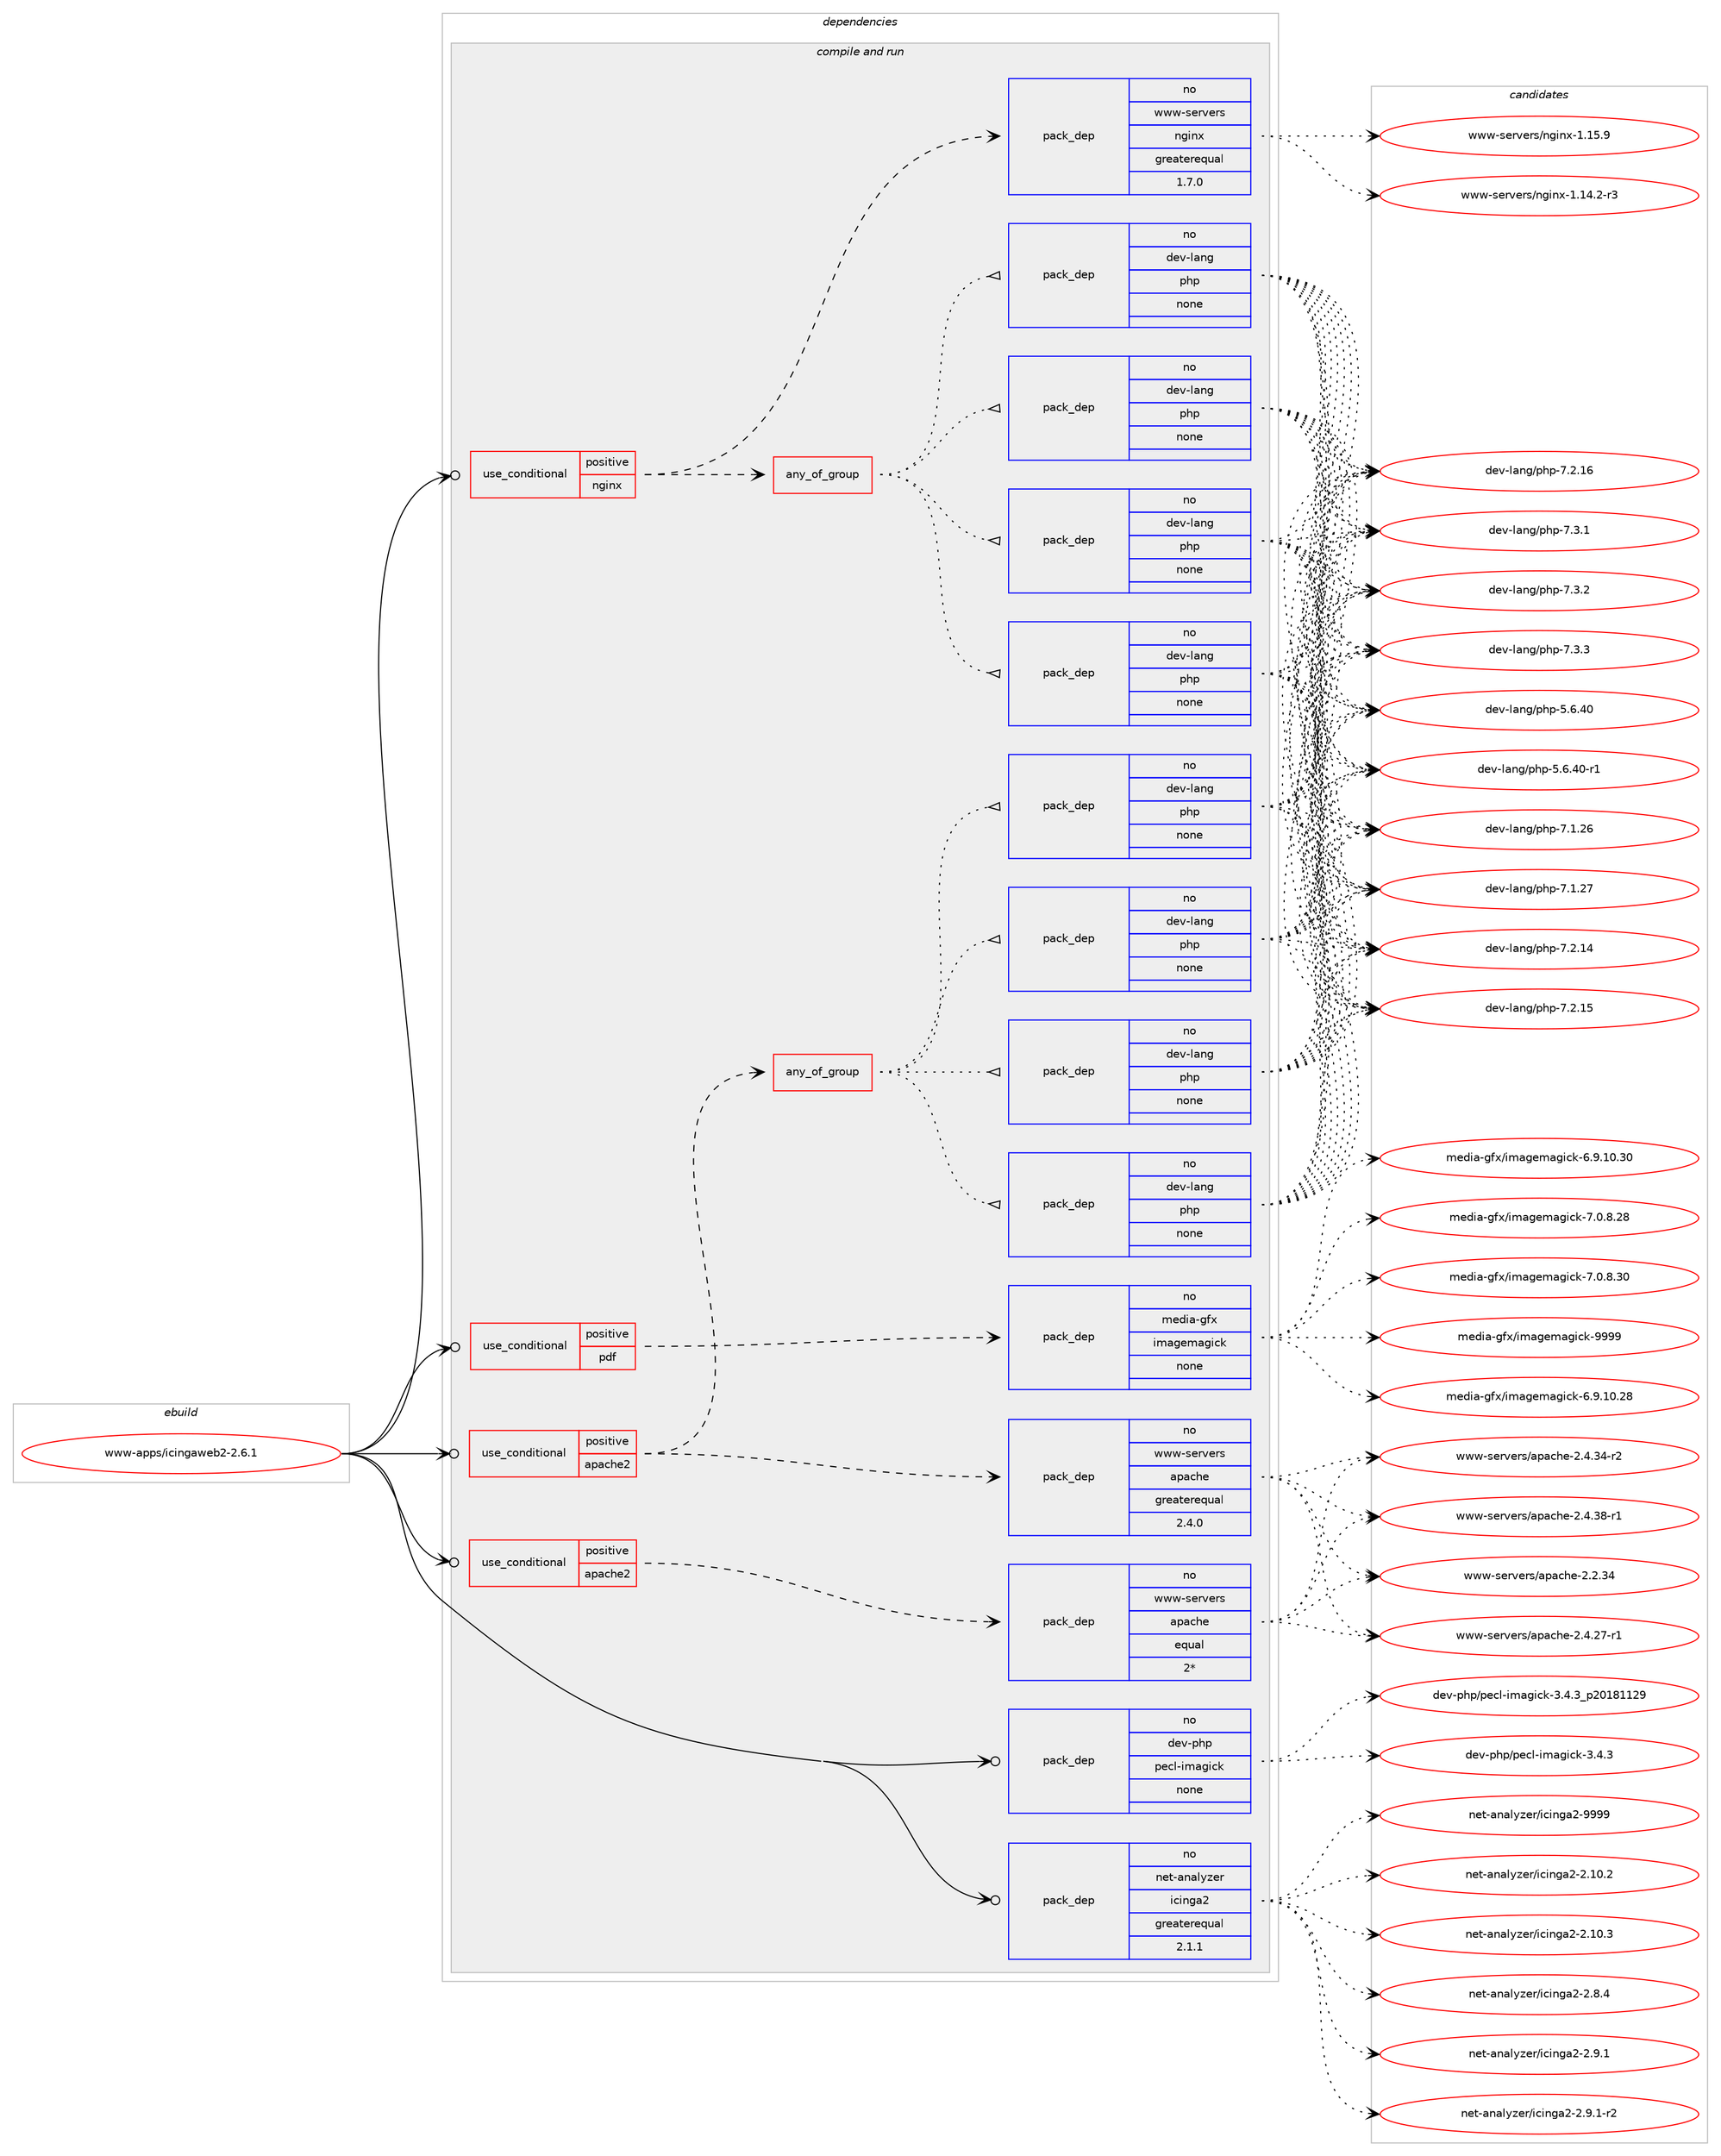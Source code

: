 digraph prolog {

# *************
# Graph options
# *************

newrank=true;
concentrate=true;
compound=true;
graph [rankdir=LR,fontname=Helvetica,fontsize=10,ranksep=1.5];#, ranksep=2.5, nodesep=0.2];
edge  [arrowhead=vee];
node  [fontname=Helvetica,fontsize=10];

# **********
# The ebuild
# **********

subgraph cluster_leftcol {
color=gray;
rank=same;
label=<<i>ebuild</i>>;
id [label="www-apps/icingaweb2-2.6.1", color=red, width=4, href="../www-apps/icingaweb2-2.6.1.svg"];
}

# ****************
# The dependencies
# ****************

subgraph cluster_midcol {
color=gray;
label=<<i>dependencies</i>>;
subgraph cluster_compile {
fillcolor="#eeeeee";
style=filled;
label=<<i>compile</i>>;
}
subgraph cluster_compileandrun {
fillcolor="#eeeeee";
style=filled;
label=<<i>compile and run</i>>;
subgraph cond463006 {
dependency1744721 [label=<<TABLE BORDER="0" CELLBORDER="1" CELLSPACING="0" CELLPADDING="4"><TR><TD ROWSPAN="3" CELLPADDING="10">use_conditional</TD></TR><TR><TD>positive</TD></TR><TR><TD>apache2</TD></TR></TABLE>>, shape=none, color=red];
subgraph pack1252544 {
dependency1744722 [label=<<TABLE BORDER="0" CELLBORDER="1" CELLSPACING="0" CELLPADDING="4" WIDTH="220"><TR><TD ROWSPAN="6" CELLPADDING="30">pack_dep</TD></TR><TR><TD WIDTH="110">no</TD></TR><TR><TD>www-servers</TD></TR><TR><TD>apache</TD></TR><TR><TD>equal</TD></TR><TR><TD>2*</TD></TR></TABLE>>, shape=none, color=blue];
}
dependency1744721:e -> dependency1744722:w [weight=20,style="dashed",arrowhead="vee"];
}
id:e -> dependency1744721:w [weight=20,style="solid",arrowhead="odotvee"];
subgraph cond463007 {
dependency1744723 [label=<<TABLE BORDER="0" CELLBORDER="1" CELLSPACING="0" CELLPADDING="4"><TR><TD ROWSPAN="3" CELLPADDING="10">use_conditional</TD></TR><TR><TD>positive</TD></TR><TR><TD>apache2</TD></TR></TABLE>>, shape=none, color=red];
subgraph pack1252545 {
dependency1744724 [label=<<TABLE BORDER="0" CELLBORDER="1" CELLSPACING="0" CELLPADDING="4" WIDTH="220"><TR><TD ROWSPAN="6" CELLPADDING="30">pack_dep</TD></TR><TR><TD WIDTH="110">no</TD></TR><TR><TD>www-servers</TD></TR><TR><TD>apache</TD></TR><TR><TD>greaterequal</TD></TR><TR><TD>2.4.0</TD></TR></TABLE>>, shape=none, color=blue];
}
dependency1744723:e -> dependency1744724:w [weight=20,style="dashed",arrowhead="vee"];
subgraph any28176 {
dependency1744725 [label=<<TABLE BORDER="0" CELLBORDER="1" CELLSPACING="0" CELLPADDING="4"><TR><TD CELLPADDING="10">any_of_group</TD></TR></TABLE>>, shape=none, color=red];subgraph pack1252546 {
dependency1744726 [label=<<TABLE BORDER="0" CELLBORDER="1" CELLSPACING="0" CELLPADDING="4" WIDTH="220"><TR><TD ROWSPAN="6" CELLPADDING="30">pack_dep</TD></TR><TR><TD WIDTH="110">no</TD></TR><TR><TD>dev-lang</TD></TR><TR><TD>php</TD></TR><TR><TD>none</TD></TR><TR><TD></TD></TR></TABLE>>, shape=none, color=blue];
}
dependency1744725:e -> dependency1744726:w [weight=20,style="dotted",arrowhead="oinv"];
subgraph pack1252547 {
dependency1744727 [label=<<TABLE BORDER="0" CELLBORDER="1" CELLSPACING="0" CELLPADDING="4" WIDTH="220"><TR><TD ROWSPAN="6" CELLPADDING="30">pack_dep</TD></TR><TR><TD WIDTH="110">no</TD></TR><TR><TD>dev-lang</TD></TR><TR><TD>php</TD></TR><TR><TD>none</TD></TR><TR><TD></TD></TR></TABLE>>, shape=none, color=blue];
}
dependency1744725:e -> dependency1744727:w [weight=20,style="dotted",arrowhead="oinv"];
subgraph pack1252548 {
dependency1744728 [label=<<TABLE BORDER="0" CELLBORDER="1" CELLSPACING="0" CELLPADDING="4" WIDTH="220"><TR><TD ROWSPAN="6" CELLPADDING="30">pack_dep</TD></TR><TR><TD WIDTH="110">no</TD></TR><TR><TD>dev-lang</TD></TR><TR><TD>php</TD></TR><TR><TD>none</TD></TR><TR><TD></TD></TR></TABLE>>, shape=none, color=blue];
}
dependency1744725:e -> dependency1744728:w [weight=20,style="dotted",arrowhead="oinv"];
subgraph pack1252549 {
dependency1744729 [label=<<TABLE BORDER="0" CELLBORDER="1" CELLSPACING="0" CELLPADDING="4" WIDTH="220"><TR><TD ROWSPAN="6" CELLPADDING="30">pack_dep</TD></TR><TR><TD WIDTH="110">no</TD></TR><TR><TD>dev-lang</TD></TR><TR><TD>php</TD></TR><TR><TD>none</TD></TR><TR><TD></TD></TR></TABLE>>, shape=none, color=blue];
}
dependency1744725:e -> dependency1744729:w [weight=20,style="dotted",arrowhead="oinv"];
}
dependency1744723:e -> dependency1744725:w [weight=20,style="dashed",arrowhead="vee"];
}
id:e -> dependency1744723:w [weight=20,style="solid",arrowhead="odotvee"];
subgraph cond463008 {
dependency1744730 [label=<<TABLE BORDER="0" CELLBORDER="1" CELLSPACING="0" CELLPADDING="4"><TR><TD ROWSPAN="3" CELLPADDING="10">use_conditional</TD></TR><TR><TD>positive</TD></TR><TR><TD>nginx</TD></TR></TABLE>>, shape=none, color=red];
subgraph pack1252550 {
dependency1744731 [label=<<TABLE BORDER="0" CELLBORDER="1" CELLSPACING="0" CELLPADDING="4" WIDTH="220"><TR><TD ROWSPAN="6" CELLPADDING="30">pack_dep</TD></TR><TR><TD WIDTH="110">no</TD></TR><TR><TD>www-servers</TD></TR><TR><TD>nginx</TD></TR><TR><TD>greaterequal</TD></TR><TR><TD>1.7.0</TD></TR></TABLE>>, shape=none, color=blue];
}
dependency1744730:e -> dependency1744731:w [weight=20,style="dashed",arrowhead="vee"];
subgraph any28177 {
dependency1744732 [label=<<TABLE BORDER="0" CELLBORDER="1" CELLSPACING="0" CELLPADDING="4"><TR><TD CELLPADDING="10">any_of_group</TD></TR></TABLE>>, shape=none, color=red];subgraph pack1252551 {
dependency1744733 [label=<<TABLE BORDER="0" CELLBORDER="1" CELLSPACING="0" CELLPADDING="4" WIDTH="220"><TR><TD ROWSPAN="6" CELLPADDING="30">pack_dep</TD></TR><TR><TD WIDTH="110">no</TD></TR><TR><TD>dev-lang</TD></TR><TR><TD>php</TD></TR><TR><TD>none</TD></TR><TR><TD></TD></TR></TABLE>>, shape=none, color=blue];
}
dependency1744732:e -> dependency1744733:w [weight=20,style="dotted",arrowhead="oinv"];
subgraph pack1252552 {
dependency1744734 [label=<<TABLE BORDER="0" CELLBORDER="1" CELLSPACING="0" CELLPADDING="4" WIDTH="220"><TR><TD ROWSPAN="6" CELLPADDING="30">pack_dep</TD></TR><TR><TD WIDTH="110">no</TD></TR><TR><TD>dev-lang</TD></TR><TR><TD>php</TD></TR><TR><TD>none</TD></TR><TR><TD></TD></TR></TABLE>>, shape=none, color=blue];
}
dependency1744732:e -> dependency1744734:w [weight=20,style="dotted",arrowhead="oinv"];
subgraph pack1252553 {
dependency1744735 [label=<<TABLE BORDER="0" CELLBORDER="1" CELLSPACING="0" CELLPADDING="4" WIDTH="220"><TR><TD ROWSPAN="6" CELLPADDING="30">pack_dep</TD></TR><TR><TD WIDTH="110">no</TD></TR><TR><TD>dev-lang</TD></TR><TR><TD>php</TD></TR><TR><TD>none</TD></TR><TR><TD></TD></TR></TABLE>>, shape=none, color=blue];
}
dependency1744732:e -> dependency1744735:w [weight=20,style="dotted",arrowhead="oinv"];
subgraph pack1252554 {
dependency1744736 [label=<<TABLE BORDER="0" CELLBORDER="1" CELLSPACING="0" CELLPADDING="4" WIDTH="220"><TR><TD ROWSPAN="6" CELLPADDING="30">pack_dep</TD></TR><TR><TD WIDTH="110">no</TD></TR><TR><TD>dev-lang</TD></TR><TR><TD>php</TD></TR><TR><TD>none</TD></TR><TR><TD></TD></TR></TABLE>>, shape=none, color=blue];
}
dependency1744732:e -> dependency1744736:w [weight=20,style="dotted",arrowhead="oinv"];
}
dependency1744730:e -> dependency1744732:w [weight=20,style="dashed",arrowhead="vee"];
}
id:e -> dependency1744730:w [weight=20,style="solid",arrowhead="odotvee"];
subgraph cond463009 {
dependency1744737 [label=<<TABLE BORDER="0" CELLBORDER="1" CELLSPACING="0" CELLPADDING="4"><TR><TD ROWSPAN="3" CELLPADDING="10">use_conditional</TD></TR><TR><TD>positive</TD></TR><TR><TD>pdf</TD></TR></TABLE>>, shape=none, color=red];
subgraph pack1252555 {
dependency1744738 [label=<<TABLE BORDER="0" CELLBORDER="1" CELLSPACING="0" CELLPADDING="4" WIDTH="220"><TR><TD ROWSPAN="6" CELLPADDING="30">pack_dep</TD></TR><TR><TD WIDTH="110">no</TD></TR><TR><TD>media-gfx</TD></TR><TR><TD>imagemagick</TD></TR><TR><TD>none</TD></TR><TR><TD></TD></TR></TABLE>>, shape=none, color=blue];
}
dependency1744737:e -> dependency1744738:w [weight=20,style="dashed",arrowhead="vee"];
}
id:e -> dependency1744737:w [weight=20,style="solid",arrowhead="odotvee"];
subgraph pack1252556 {
dependency1744739 [label=<<TABLE BORDER="0" CELLBORDER="1" CELLSPACING="0" CELLPADDING="4" WIDTH="220"><TR><TD ROWSPAN="6" CELLPADDING="30">pack_dep</TD></TR><TR><TD WIDTH="110">no</TD></TR><TR><TD>dev-php</TD></TR><TR><TD>pecl-imagick</TD></TR><TR><TD>none</TD></TR><TR><TD></TD></TR></TABLE>>, shape=none, color=blue];
}
id:e -> dependency1744739:w [weight=20,style="solid",arrowhead="odotvee"];
subgraph pack1252557 {
dependency1744740 [label=<<TABLE BORDER="0" CELLBORDER="1" CELLSPACING="0" CELLPADDING="4" WIDTH="220"><TR><TD ROWSPAN="6" CELLPADDING="30">pack_dep</TD></TR><TR><TD WIDTH="110">no</TD></TR><TR><TD>net-analyzer</TD></TR><TR><TD>icinga2</TD></TR><TR><TD>greaterequal</TD></TR><TR><TD>2.1.1</TD></TR></TABLE>>, shape=none, color=blue];
}
id:e -> dependency1744740:w [weight=20,style="solid",arrowhead="odotvee"];
}
subgraph cluster_run {
fillcolor="#eeeeee";
style=filled;
label=<<i>run</i>>;
}
}

# **************
# The candidates
# **************

subgraph cluster_choices {
rank=same;
color=gray;
label=<<i>candidates</i>>;

subgraph choice1252544 {
color=black;
nodesep=1;
choice119119119451151011141181011141154797112979910410145504650465152 [label="www-servers/apache-2.2.34", color=red, width=4,href="../www-servers/apache-2.2.34.svg"];
choice1191191194511510111411810111411547971129799104101455046524650554511449 [label="www-servers/apache-2.4.27-r1", color=red, width=4,href="../www-servers/apache-2.4.27-r1.svg"];
choice1191191194511510111411810111411547971129799104101455046524651524511450 [label="www-servers/apache-2.4.34-r2", color=red, width=4,href="../www-servers/apache-2.4.34-r2.svg"];
choice1191191194511510111411810111411547971129799104101455046524651564511449 [label="www-servers/apache-2.4.38-r1", color=red, width=4,href="../www-servers/apache-2.4.38-r1.svg"];
dependency1744722:e -> choice119119119451151011141181011141154797112979910410145504650465152:w [style=dotted,weight="100"];
dependency1744722:e -> choice1191191194511510111411810111411547971129799104101455046524650554511449:w [style=dotted,weight="100"];
dependency1744722:e -> choice1191191194511510111411810111411547971129799104101455046524651524511450:w [style=dotted,weight="100"];
dependency1744722:e -> choice1191191194511510111411810111411547971129799104101455046524651564511449:w [style=dotted,weight="100"];
}
subgraph choice1252545 {
color=black;
nodesep=1;
choice119119119451151011141181011141154797112979910410145504650465152 [label="www-servers/apache-2.2.34", color=red, width=4,href="../www-servers/apache-2.2.34.svg"];
choice1191191194511510111411810111411547971129799104101455046524650554511449 [label="www-servers/apache-2.4.27-r1", color=red, width=4,href="../www-servers/apache-2.4.27-r1.svg"];
choice1191191194511510111411810111411547971129799104101455046524651524511450 [label="www-servers/apache-2.4.34-r2", color=red, width=4,href="../www-servers/apache-2.4.34-r2.svg"];
choice1191191194511510111411810111411547971129799104101455046524651564511449 [label="www-servers/apache-2.4.38-r1", color=red, width=4,href="../www-servers/apache-2.4.38-r1.svg"];
dependency1744724:e -> choice119119119451151011141181011141154797112979910410145504650465152:w [style=dotted,weight="100"];
dependency1744724:e -> choice1191191194511510111411810111411547971129799104101455046524650554511449:w [style=dotted,weight="100"];
dependency1744724:e -> choice1191191194511510111411810111411547971129799104101455046524651524511450:w [style=dotted,weight="100"];
dependency1744724:e -> choice1191191194511510111411810111411547971129799104101455046524651564511449:w [style=dotted,weight="100"];
}
subgraph choice1252546 {
color=black;
nodesep=1;
choice10010111845108971101034711210411245534654465248 [label="dev-lang/php-5.6.40", color=red, width=4,href="../dev-lang/php-5.6.40.svg"];
choice100101118451089711010347112104112455346544652484511449 [label="dev-lang/php-5.6.40-r1", color=red, width=4,href="../dev-lang/php-5.6.40-r1.svg"];
choice10010111845108971101034711210411245554649465054 [label="dev-lang/php-7.1.26", color=red, width=4,href="../dev-lang/php-7.1.26.svg"];
choice10010111845108971101034711210411245554649465055 [label="dev-lang/php-7.1.27", color=red, width=4,href="../dev-lang/php-7.1.27.svg"];
choice10010111845108971101034711210411245554650464952 [label="dev-lang/php-7.2.14", color=red, width=4,href="../dev-lang/php-7.2.14.svg"];
choice10010111845108971101034711210411245554650464953 [label="dev-lang/php-7.2.15", color=red, width=4,href="../dev-lang/php-7.2.15.svg"];
choice10010111845108971101034711210411245554650464954 [label="dev-lang/php-7.2.16", color=red, width=4,href="../dev-lang/php-7.2.16.svg"];
choice100101118451089711010347112104112455546514649 [label="dev-lang/php-7.3.1", color=red, width=4,href="../dev-lang/php-7.3.1.svg"];
choice100101118451089711010347112104112455546514650 [label="dev-lang/php-7.3.2", color=red, width=4,href="../dev-lang/php-7.3.2.svg"];
choice100101118451089711010347112104112455546514651 [label="dev-lang/php-7.3.3", color=red, width=4,href="../dev-lang/php-7.3.3.svg"];
dependency1744726:e -> choice10010111845108971101034711210411245534654465248:w [style=dotted,weight="100"];
dependency1744726:e -> choice100101118451089711010347112104112455346544652484511449:w [style=dotted,weight="100"];
dependency1744726:e -> choice10010111845108971101034711210411245554649465054:w [style=dotted,weight="100"];
dependency1744726:e -> choice10010111845108971101034711210411245554649465055:w [style=dotted,weight="100"];
dependency1744726:e -> choice10010111845108971101034711210411245554650464952:w [style=dotted,weight="100"];
dependency1744726:e -> choice10010111845108971101034711210411245554650464953:w [style=dotted,weight="100"];
dependency1744726:e -> choice10010111845108971101034711210411245554650464954:w [style=dotted,weight="100"];
dependency1744726:e -> choice100101118451089711010347112104112455546514649:w [style=dotted,weight="100"];
dependency1744726:e -> choice100101118451089711010347112104112455546514650:w [style=dotted,weight="100"];
dependency1744726:e -> choice100101118451089711010347112104112455546514651:w [style=dotted,weight="100"];
}
subgraph choice1252547 {
color=black;
nodesep=1;
choice10010111845108971101034711210411245534654465248 [label="dev-lang/php-5.6.40", color=red, width=4,href="../dev-lang/php-5.6.40.svg"];
choice100101118451089711010347112104112455346544652484511449 [label="dev-lang/php-5.6.40-r1", color=red, width=4,href="../dev-lang/php-5.6.40-r1.svg"];
choice10010111845108971101034711210411245554649465054 [label="dev-lang/php-7.1.26", color=red, width=4,href="../dev-lang/php-7.1.26.svg"];
choice10010111845108971101034711210411245554649465055 [label="dev-lang/php-7.1.27", color=red, width=4,href="../dev-lang/php-7.1.27.svg"];
choice10010111845108971101034711210411245554650464952 [label="dev-lang/php-7.2.14", color=red, width=4,href="../dev-lang/php-7.2.14.svg"];
choice10010111845108971101034711210411245554650464953 [label="dev-lang/php-7.2.15", color=red, width=4,href="../dev-lang/php-7.2.15.svg"];
choice10010111845108971101034711210411245554650464954 [label="dev-lang/php-7.2.16", color=red, width=4,href="../dev-lang/php-7.2.16.svg"];
choice100101118451089711010347112104112455546514649 [label="dev-lang/php-7.3.1", color=red, width=4,href="../dev-lang/php-7.3.1.svg"];
choice100101118451089711010347112104112455546514650 [label="dev-lang/php-7.3.2", color=red, width=4,href="../dev-lang/php-7.3.2.svg"];
choice100101118451089711010347112104112455546514651 [label="dev-lang/php-7.3.3", color=red, width=4,href="../dev-lang/php-7.3.3.svg"];
dependency1744727:e -> choice10010111845108971101034711210411245534654465248:w [style=dotted,weight="100"];
dependency1744727:e -> choice100101118451089711010347112104112455346544652484511449:w [style=dotted,weight="100"];
dependency1744727:e -> choice10010111845108971101034711210411245554649465054:w [style=dotted,weight="100"];
dependency1744727:e -> choice10010111845108971101034711210411245554649465055:w [style=dotted,weight="100"];
dependency1744727:e -> choice10010111845108971101034711210411245554650464952:w [style=dotted,weight="100"];
dependency1744727:e -> choice10010111845108971101034711210411245554650464953:w [style=dotted,weight="100"];
dependency1744727:e -> choice10010111845108971101034711210411245554650464954:w [style=dotted,weight="100"];
dependency1744727:e -> choice100101118451089711010347112104112455546514649:w [style=dotted,weight="100"];
dependency1744727:e -> choice100101118451089711010347112104112455546514650:w [style=dotted,weight="100"];
dependency1744727:e -> choice100101118451089711010347112104112455546514651:w [style=dotted,weight="100"];
}
subgraph choice1252548 {
color=black;
nodesep=1;
choice10010111845108971101034711210411245534654465248 [label="dev-lang/php-5.6.40", color=red, width=4,href="../dev-lang/php-5.6.40.svg"];
choice100101118451089711010347112104112455346544652484511449 [label="dev-lang/php-5.6.40-r1", color=red, width=4,href="../dev-lang/php-5.6.40-r1.svg"];
choice10010111845108971101034711210411245554649465054 [label="dev-lang/php-7.1.26", color=red, width=4,href="../dev-lang/php-7.1.26.svg"];
choice10010111845108971101034711210411245554649465055 [label="dev-lang/php-7.1.27", color=red, width=4,href="../dev-lang/php-7.1.27.svg"];
choice10010111845108971101034711210411245554650464952 [label="dev-lang/php-7.2.14", color=red, width=4,href="../dev-lang/php-7.2.14.svg"];
choice10010111845108971101034711210411245554650464953 [label="dev-lang/php-7.2.15", color=red, width=4,href="../dev-lang/php-7.2.15.svg"];
choice10010111845108971101034711210411245554650464954 [label="dev-lang/php-7.2.16", color=red, width=4,href="../dev-lang/php-7.2.16.svg"];
choice100101118451089711010347112104112455546514649 [label="dev-lang/php-7.3.1", color=red, width=4,href="../dev-lang/php-7.3.1.svg"];
choice100101118451089711010347112104112455546514650 [label="dev-lang/php-7.3.2", color=red, width=4,href="../dev-lang/php-7.3.2.svg"];
choice100101118451089711010347112104112455546514651 [label="dev-lang/php-7.3.3", color=red, width=4,href="../dev-lang/php-7.3.3.svg"];
dependency1744728:e -> choice10010111845108971101034711210411245534654465248:w [style=dotted,weight="100"];
dependency1744728:e -> choice100101118451089711010347112104112455346544652484511449:w [style=dotted,weight="100"];
dependency1744728:e -> choice10010111845108971101034711210411245554649465054:w [style=dotted,weight="100"];
dependency1744728:e -> choice10010111845108971101034711210411245554649465055:w [style=dotted,weight="100"];
dependency1744728:e -> choice10010111845108971101034711210411245554650464952:w [style=dotted,weight="100"];
dependency1744728:e -> choice10010111845108971101034711210411245554650464953:w [style=dotted,weight="100"];
dependency1744728:e -> choice10010111845108971101034711210411245554650464954:w [style=dotted,weight="100"];
dependency1744728:e -> choice100101118451089711010347112104112455546514649:w [style=dotted,weight="100"];
dependency1744728:e -> choice100101118451089711010347112104112455546514650:w [style=dotted,weight="100"];
dependency1744728:e -> choice100101118451089711010347112104112455546514651:w [style=dotted,weight="100"];
}
subgraph choice1252549 {
color=black;
nodesep=1;
choice10010111845108971101034711210411245534654465248 [label="dev-lang/php-5.6.40", color=red, width=4,href="../dev-lang/php-5.6.40.svg"];
choice100101118451089711010347112104112455346544652484511449 [label="dev-lang/php-5.6.40-r1", color=red, width=4,href="../dev-lang/php-5.6.40-r1.svg"];
choice10010111845108971101034711210411245554649465054 [label="dev-lang/php-7.1.26", color=red, width=4,href="../dev-lang/php-7.1.26.svg"];
choice10010111845108971101034711210411245554649465055 [label="dev-lang/php-7.1.27", color=red, width=4,href="../dev-lang/php-7.1.27.svg"];
choice10010111845108971101034711210411245554650464952 [label="dev-lang/php-7.2.14", color=red, width=4,href="../dev-lang/php-7.2.14.svg"];
choice10010111845108971101034711210411245554650464953 [label="dev-lang/php-7.2.15", color=red, width=4,href="../dev-lang/php-7.2.15.svg"];
choice10010111845108971101034711210411245554650464954 [label="dev-lang/php-7.2.16", color=red, width=4,href="../dev-lang/php-7.2.16.svg"];
choice100101118451089711010347112104112455546514649 [label="dev-lang/php-7.3.1", color=red, width=4,href="../dev-lang/php-7.3.1.svg"];
choice100101118451089711010347112104112455546514650 [label="dev-lang/php-7.3.2", color=red, width=4,href="../dev-lang/php-7.3.2.svg"];
choice100101118451089711010347112104112455546514651 [label="dev-lang/php-7.3.3", color=red, width=4,href="../dev-lang/php-7.3.3.svg"];
dependency1744729:e -> choice10010111845108971101034711210411245534654465248:w [style=dotted,weight="100"];
dependency1744729:e -> choice100101118451089711010347112104112455346544652484511449:w [style=dotted,weight="100"];
dependency1744729:e -> choice10010111845108971101034711210411245554649465054:w [style=dotted,weight="100"];
dependency1744729:e -> choice10010111845108971101034711210411245554649465055:w [style=dotted,weight="100"];
dependency1744729:e -> choice10010111845108971101034711210411245554650464952:w [style=dotted,weight="100"];
dependency1744729:e -> choice10010111845108971101034711210411245554650464953:w [style=dotted,weight="100"];
dependency1744729:e -> choice10010111845108971101034711210411245554650464954:w [style=dotted,weight="100"];
dependency1744729:e -> choice100101118451089711010347112104112455546514649:w [style=dotted,weight="100"];
dependency1744729:e -> choice100101118451089711010347112104112455546514650:w [style=dotted,weight="100"];
dependency1744729:e -> choice100101118451089711010347112104112455546514651:w [style=dotted,weight="100"];
}
subgraph choice1252550 {
color=black;
nodesep=1;
choice1191191194511510111411810111411547110103105110120454946495246504511451 [label="www-servers/nginx-1.14.2-r3", color=red, width=4,href="../www-servers/nginx-1.14.2-r3.svg"];
choice119119119451151011141181011141154711010310511012045494649534657 [label="www-servers/nginx-1.15.9", color=red, width=4,href="../www-servers/nginx-1.15.9.svg"];
dependency1744731:e -> choice1191191194511510111411810111411547110103105110120454946495246504511451:w [style=dotted,weight="100"];
dependency1744731:e -> choice119119119451151011141181011141154711010310511012045494649534657:w [style=dotted,weight="100"];
}
subgraph choice1252551 {
color=black;
nodesep=1;
choice10010111845108971101034711210411245534654465248 [label="dev-lang/php-5.6.40", color=red, width=4,href="../dev-lang/php-5.6.40.svg"];
choice100101118451089711010347112104112455346544652484511449 [label="dev-lang/php-5.6.40-r1", color=red, width=4,href="../dev-lang/php-5.6.40-r1.svg"];
choice10010111845108971101034711210411245554649465054 [label="dev-lang/php-7.1.26", color=red, width=4,href="../dev-lang/php-7.1.26.svg"];
choice10010111845108971101034711210411245554649465055 [label="dev-lang/php-7.1.27", color=red, width=4,href="../dev-lang/php-7.1.27.svg"];
choice10010111845108971101034711210411245554650464952 [label="dev-lang/php-7.2.14", color=red, width=4,href="../dev-lang/php-7.2.14.svg"];
choice10010111845108971101034711210411245554650464953 [label="dev-lang/php-7.2.15", color=red, width=4,href="../dev-lang/php-7.2.15.svg"];
choice10010111845108971101034711210411245554650464954 [label="dev-lang/php-7.2.16", color=red, width=4,href="../dev-lang/php-7.2.16.svg"];
choice100101118451089711010347112104112455546514649 [label="dev-lang/php-7.3.1", color=red, width=4,href="../dev-lang/php-7.3.1.svg"];
choice100101118451089711010347112104112455546514650 [label="dev-lang/php-7.3.2", color=red, width=4,href="../dev-lang/php-7.3.2.svg"];
choice100101118451089711010347112104112455546514651 [label="dev-lang/php-7.3.3", color=red, width=4,href="../dev-lang/php-7.3.3.svg"];
dependency1744733:e -> choice10010111845108971101034711210411245534654465248:w [style=dotted,weight="100"];
dependency1744733:e -> choice100101118451089711010347112104112455346544652484511449:w [style=dotted,weight="100"];
dependency1744733:e -> choice10010111845108971101034711210411245554649465054:w [style=dotted,weight="100"];
dependency1744733:e -> choice10010111845108971101034711210411245554649465055:w [style=dotted,weight="100"];
dependency1744733:e -> choice10010111845108971101034711210411245554650464952:w [style=dotted,weight="100"];
dependency1744733:e -> choice10010111845108971101034711210411245554650464953:w [style=dotted,weight="100"];
dependency1744733:e -> choice10010111845108971101034711210411245554650464954:w [style=dotted,weight="100"];
dependency1744733:e -> choice100101118451089711010347112104112455546514649:w [style=dotted,weight="100"];
dependency1744733:e -> choice100101118451089711010347112104112455546514650:w [style=dotted,weight="100"];
dependency1744733:e -> choice100101118451089711010347112104112455546514651:w [style=dotted,weight="100"];
}
subgraph choice1252552 {
color=black;
nodesep=1;
choice10010111845108971101034711210411245534654465248 [label="dev-lang/php-5.6.40", color=red, width=4,href="../dev-lang/php-5.6.40.svg"];
choice100101118451089711010347112104112455346544652484511449 [label="dev-lang/php-5.6.40-r1", color=red, width=4,href="../dev-lang/php-5.6.40-r1.svg"];
choice10010111845108971101034711210411245554649465054 [label="dev-lang/php-7.1.26", color=red, width=4,href="../dev-lang/php-7.1.26.svg"];
choice10010111845108971101034711210411245554649465055 [label="dev-lang/php-7.1.27", color=red, width=4,href="../dev-lang/php-7.1.27.svg"];
choice10010111845108971101034711210411245554650464952 [label="dev-lang/php-7.2.14", color=red, width=4,href="../dev-lang/php-7.2.14.svg"];
choice10010111845108971101034711210411245554650464953 [label="dev-lang/php-7.2.15", color=red, width=4,href="../dev-lang/php-7.2.15.svg"];
choice10010111845108971101034711210411245554650464954 [label="dev-lang/php-7.2.16", color=red, width=4,href="../dev-lang/php-7.2.16.svg"];
choice100101118451089711010347112104112455546514649 [label="dev-lang/php-7.3.1", color=red, width=4,href="../dev-lang/php-7.3.1.svg"];
choice100101118451089711010347112104112455546514650 [label="dev-lang/php-7.3.2", color=red, width=4,href="../dev-lang/php-7.3.2.svg"];
choice100101118451089711010347112104112455546514651 [label="dev-lang/php-7.3.3", color=red, width=4,href="../dev-lang/php-7.3.3.svg"];
dependency1744734:e -> choice10010111845108971101034711210411245534654465248:w [style=dotted,weight="100"];
dependency1744734:e -> choice100101118451089711010347112104112455346544652484511449:w [style=dotted,weight="100"];
dependency1744734:e -> choice10010111845108971101034711210411245554649465054:w [style=dotted,weight="100"];
dependency1744734:e -> choice10010111845108971101034711210411245554649465055:w [style=dotted,weight="100"];
dependency1744734:e -> choice10010111845108971101034711210411245554650464952:w [style=dotted,weight="100"];
dependency1744734:e -> choice10010111845108971101034711210411245554650464953:w [style=dotted,weight="100"];
dependency1744734:e -> choice10010111845108971101034711210411245554650464954:w [style=dotted,weight="100"];
dependency1744734:e -> choice100101118451089711010347112104112455546514649:w [style=dotted,weight="100"];
dependency1744734:e -> choice100101118451089711010347112104112455546514650:w [style=dotted,weight="100"];
dependency1744734:e -> choice100101118451089711010347112104112455546514651:w [style=dotted,weight="100"];
}
subgraph choice1252553 {
color=black;
nodesep=1;
choice10010111845108971101034711210411245534654465248 [label="dev-lang/php-5.6.40", color=red, width=4,href="../dev-lang/php-5.6.40.svg"];
choice100101118451089711010347112104112455346544652484511449 [label="dev-lang/php-5.6.40-r1", color=red, width=4,href="../dev-lang/php-5.6.40-r1.svg"];
choice10010111845108971101034711210411245554649465054 [label="dev-lang/php-7.1.26", color=red, width=4,href="../dev-lang/php-7.1.26.svg"];
choice10010111845108971101034711210411245554649465055 [label="dev-lang/php-7.1.27", color=red, width=4,href="../dev-lang/php-7.1.27.svg"];
choice10010111845108971101034711210411245554650464952 [label="dev-lang/php-7.2.14", color=red, width=4,href="../dev-lang/php-7.2.14.svg"];
choice10010111845108971101034711210411245554650464953 [label="dev-lang/php-7.2.15", color=red, width=4,href="../dev-lang/php-7.2.15.svg"];
choice10010111845108971101034711210411245554650464954 [label="dev-lang/php-7.2.16", color=red, width=4,href="../dev-lang/php-7.2.16.svg"];
choice100101118451089711010347112104112455546514649 [label="dev-lang/php-7.3.1", color=red, width=4,href="../dev-lang/php-7.3.1.svg"];
choice100101118451089711010347112104112455546514650 [label="dev-lang/php-7.3.2", color=red, width=4,href="../dev-lang/php-7.3.2.svg"];
choice100101118451089711010347112104112455546514651 [label="dev-lang/php-7.3.3", color=red, width=4,href="../dev-lang/php-7.3.3.svg"];
dependency1744735:e -> choice10010111845108971101034711210411245534654465248:w [style=dotted,weight="100"];
dependency1744735:e -> choice100101118451089711010347112104112455346544652484511449:w [style=dotted,weight="100"];
dependency1744735:e -> choice10010111845108971101034711210411245554649465054:w [style=dotted,weight="100"];
dependency1744735:e -> choice10010111845108971101034711210411245554649465055:w [style=dotted,weight="100"];
dependency1744735:e -> choice10010111845108971101034711210411245554650464952:w [style=dotted,weight="100"];
dependency1744735:e -> choice10010111845108971101034711210411245554650464953:w [style=dotted,weight="100"];
dependency1744735:e -> choice10010111845108971101034711210411245554650464954:w [style=dotted,weight="100"];
dependency1744735:e -> choice100101118451089711010347112104112455546514649:w [style=dotted,weight="100"];
dependency1744735:e -> choice100101118451089711010347112104112455546514650:w [style=dotted,weight="100"];
dependency1744735:e -> choice100101118451089711010347112104112455546514651:w [style=dotted,weight="100"];
}
subgraph choice1252554 {
color=black;
nodesep=1;
choice10010111845108971101034711210411245534654465248 [label="dev-lang/php-5.6.40", color=red, width=4,href="../dev-lang/php-5.6.40.svg"];
choice100101118451089711010347112104112455346544652484511449 [label="dev-lang/php-5.6.40-r1", color=red, width=4,href="../dev-lang/php-5.6.40-r1.svg"];
choice10010111845108971101034711210411245554649465054 [label="dev-lang/php-7.1.26", color=red, width=4,href="../dev-lang/php-7.1.26.svg"];
choice10010111845108971101034711210411245554649465055 [label="dev-lang/php-7.1.27", color=red, width=4,href="../dev-lang/php-7.1.27.svg"];
choice10010111845108971101034711210411245554650464952 [label="dev-lang/php-7.2.14", color=red, width=4,href="../dev-lang/php-7.2.14.svg"];
choice10010111845108971101034711210411245554650464953 [label="dev-lang/php-7.2.15", color=red, width=4,href="../dev-lang/php-7.2.15.svg"];
choice10010111845108971101034711210411245554650464954 [label="dev-lang/php-7.2.16", color=red, width=4,href="../dev-lang/php-7.2.16.svg"];
choice100101118451089711010347112104112455546514649 [label="dev-lang/php-7.3.1", color=red, width=4,href="../dev-lang/php-7.3.1.svg"];
choice100101118451089711010347112104112455546514650 [label="dev-lang/php-7.3.2", color=red, width=4,href="../dev-lang/php-7.3.2.svg"];
choice100101118451089711010347112104112455546514651 [label="dev-lang/php-7.3.3", color=red, width=4,href="../dev-lang/php-7.3.3.svg"];
dependency1744736:e -> choice10010111845108971101034711210411245534654465248:w [style=dotted,weight="100"];
dependency1744736:e -> choice100101118451089711010347112104112455346544652484511449:w [style=dotted,weight="100"];
dependency1744736:e -> choice10010111845108971101034711210411245554649465054:w [style=dotted,weight="100"];
dependency1744736:e -> choice10010111845108971101034711210411245554649465055:w [style=dotted,weight="100"];
dependency1744736:e -> choice10010111845108971101034711210411245554650464952:w [style=dotted,weight="100"];
dependency1744736:e -> choice10010111845108971101034711210411245554650464953:w [style=dotted,weight="100"];
dependency1744736:e -> choice10010111845108971101034711210411245554650464954:w [style=dotted,weight="100"];
dependency1744736:e -> choice100101118451089711010347112104112455546514649:w [style=dotted,weight="100"];
dependency1744736:e -> choice100101118451089711010347112104112455546514650:w [style=dotted,weight="100"];
dependency1744736:e -> choice100101118451089711010347112104112455546514651:w [style=dotted,weight="100"];
}
subgraph choice1252555 {
color=black;
nodesep=1;
choice10910110010597451031021204710510997103101109971031059910745544657464948465056 [label="media-gfx/imagemagick-6.9.10.28", color=red, width=4,href="../media-gfx/imagemagick-6.9.10.28.svg"];
choice10910110010597451031021204710510997103101109971031059910745544657464948465148 [label="media-gfx/imagemagick-6.9.10.30", color=red, width=4,href="../media-gfx/imagemagick-6.9.10.30.svg"];
choice109101100105974510310212047105109971031011099710310599107455546484656465056 [label="media-gfx/imagemagick-7.0.8.28", color=red, width=4,href="../media-gfx/imagemagick-7.0.8.28.svg"];
choice109101100105974510310212047105109971031011099710310599107455546484656465148 [label="media-gfx/imagemagick-7.0.8.30", color=red, width=4,href="../media-gfx/imagemagick-7.0.8.30.svg"];
choice1091011001059745103102120471051099710310110997103105991074557575757 [label="media-gfx/imagemagick-9999", color=red, width=4,href="../media-gfx/imagemagick-9999.svg"];
dependency1744738:e -> choice10910110010597451031021204710510997103101109971031059910745544657464948465056:w [style=dotted,weight="100"];
dependency1744738:e -> choice10910110010597451031021204710510997103101109971031059910745544657464948465148:w [style=dotted,weight="100"];
dependency1744738:e -> choice109101100105974510310212047105109971031011099710310599107455546484656465056:w [style=dotted,weight="100"];
dependency1744738:e -> choice109101100105974510310212047105109971031011099710310599107455546484656465148:w [style=dotted,weight="100"];
dependency1744738:e -> choice1091011001059745103102120471051099710310110997103105991074557575757:w [style=dotted,weight="100"];
}
subgraph choice1252556 {
color=black;
nodesep=1;
choice100101118451121041124711210199108451051099710310599107455146524651 [label="dev-php/pecl-imagick-3.4.3", color=red, width=4,href="../dev-php/pecl-imagick-3.4.3.svg"];
choice100101118451121041124711210199108451051099710310599107455146524651951125048495649495057 [label="dev-php/pecl-imagick-3.4.3_p20181129", color=red, width=4,href="../dev-php/pecl-imagick-3.4.3_p20181129.svg"];
dependency1744739:e -> choice100101118451121041124711210199108451051099710310599107455146524651:w [style=dotted,weight="100"];
dependency1744739:e -> choice100101118451121041124711210199108451051099710310599107455146524651951125048495649495057:w [style=dotted,weight="100"];
}
subgraph choice1252557 {
color=black;
nodesep=1;
choice1101011164597110971081211221011144710599105110103975045504649484650 [label="net-analyzer/icinga2-2.10.2", color=red, width=4,href="../net-analyzer/icinga2-2.10.2.svg"];
choice1101011164597110971081211221011144710599105110103975045504649484651 [label="net-analyzer/icinga2-2.10.3", color=red, width=4,href="../net-analyzer/icinga2-2.10.3.svg"];
choice11010111645971109710812112210111447105991051101039750455046564652 [label="net-analyzer/icinga2-2.8.4", color=red, width=4,href="../net-analyzer/icinga2-2.8.4.svg"];
choice11010111645971109710812112210111447105991051101039750455046574649 [label="net-analyzer/icinga2-2.9.1", color=red, width=4,href="../net-analyzer/icinga2-2.9.1.svg"];
choice110101116459711097108121122101114471059910511010397504550465746494511450 [label="net-analyzer/icinga2-2.9.1-r2", color=red, width=4,href="../net-analyzer/icinga2-2.9.1-r2.svg"];
choice110101116459711097108121122101114471059910511010397504557575757 [label="net-analyzer/icinga2-9999", color=red, width=4,href="../net-analyzer/icinga2-9999.svg"];
dependency1744740:e -> choice1101011164597110971081211221011144710599105110103975045504649484650:w [style=dotted,weight="100"];
dependency1744740:e -> choice1101011164597110971081211221011144710599105110103975045504649484651:w [style=dotted,weight="100"];
dependency1744740:e -> choice11010111645971109710812112210111447105991051101039750455046564652:w [style=dotted,weight="100"];
dependency1744740:e -> choice11010111645971109710812112210111447105991051101039750455046574649:w [style=dotted,weight="100"];
dependency1744740:e -> choice110101116459711097108121122101114471059910511010397504550465746494511450:w [style=dotted,weight="100"];
dependency1744740:e -> choice110101116459711097108121122101114471059910511010397504557575757:w [style=dotted,weight="100"];
}
}

}
